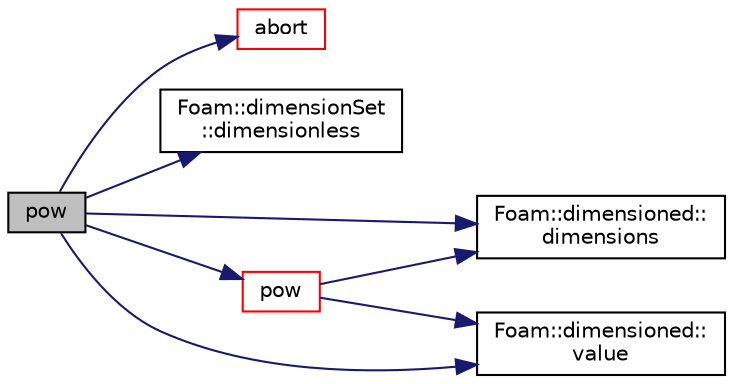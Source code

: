 digraph "pow"
{
  bgcolor="transparent";
  edge [fontname="Helvetica",fontsize="10",labelfontname="Helvetica",labelfontsize="10"];
  node [fontname="Helvetica",fontsize="10",shape=record];
  rankdir="LR";
  Node54451 [label="pow",height=0.2,width=0.4,color="black", fillcolor="grey75", style="filled", fontcolor="black"];
  Node54451 -> Node54452 [color="midnightblue",fontsize="10",style="solid",fontname="Helvetica"];
  Node54452 [label="abort",height=0.2,width=0.4,color="red",URL="$a21851.html#a447107a607d03e417307c203fa5fb44b"];
  Node54451 -> Node54497 [color="midnightblue",fontsize="10",style="solid",fontname="Helvetica"];
  Node54497 [label="Foam::dimensionSet\l::dimensionless",height=0.2,width=0.4,color="black",URL="$a27477.html#abfca824f6f787b2201b4de0a47bf46ef",tooltip="Return true if it is dimensionless. "];
  Node54451 -> Node54472 [color="midnightblue",fontsize="10",style="solid",fontname="Helvetica"];
  Node54472 [label="Foam::dimensioned::\ldimensions",height=0.2,width=0.4,color="black",URL="$a27473.html#a512673c2674ca2d38885f1bb5f6994fb",tooltip="Return const reference to dimensions. "];
  Node54451 -> Node54471 [color="midnightblue",fontsize="10",style="solid",fontname="Helvetica"];
  Node54471 [label="pow",height=0.2,width=0.4,color="red",URL="$a21851.html#a7500c8e9d27a442adc75e287de074c7c"];
  Node54471 -> Node54472 [color="midnightblue",fontsize="10",style="solid",fontname="Helvetica"];
  Node54471 -> Node54474 [color="midnightblue",fontsize="10",style="solid",fontname="Helvetica"];
  Node54474 [label="Foam::dimensioned::\lvalue",height=0.2,width=0.4,color="black",URL="$a27473.html#a7948200a26c85fc3a83ffa510a91d668",tooltip="Return const reference to value. "];
  Node54451 -> Node54474 [color="midnightblue",fontsize="10",style="solid",fontname="Helvetica"];
}
